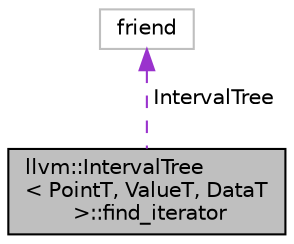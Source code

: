 digraph "llvm::IntervalTree&lt; PointT, ValueT, DataT &gt;::find_iterator"
{
 // LATEX_PDF_SIZE
  bgcolor="transparent";
  edge [fontname="Helvetica",fontsize="10",labelfontname="Helvetica",labelfontsize="10"];
  node [fontname="Helvetica",fontsize="10",shape=record];
  Node1 [label="llvm::IntervalTree\l\< PointT, ValueT, DataT\l \>::find_iterator",height=0.2,width=0.4,color="black", fillcolor="grey75", style="filled", fontcolor="black",tooltip=" "];
  Node2 -> Node1 [dir="back",color="darkorchid3",fontsize="10",style="dashed",label=" IntervalTree" ,fontname="Helvetica"];
  Node2 [label="friend",height=0.2,width=0.4,color="grey75",tooltip=" "];
}
